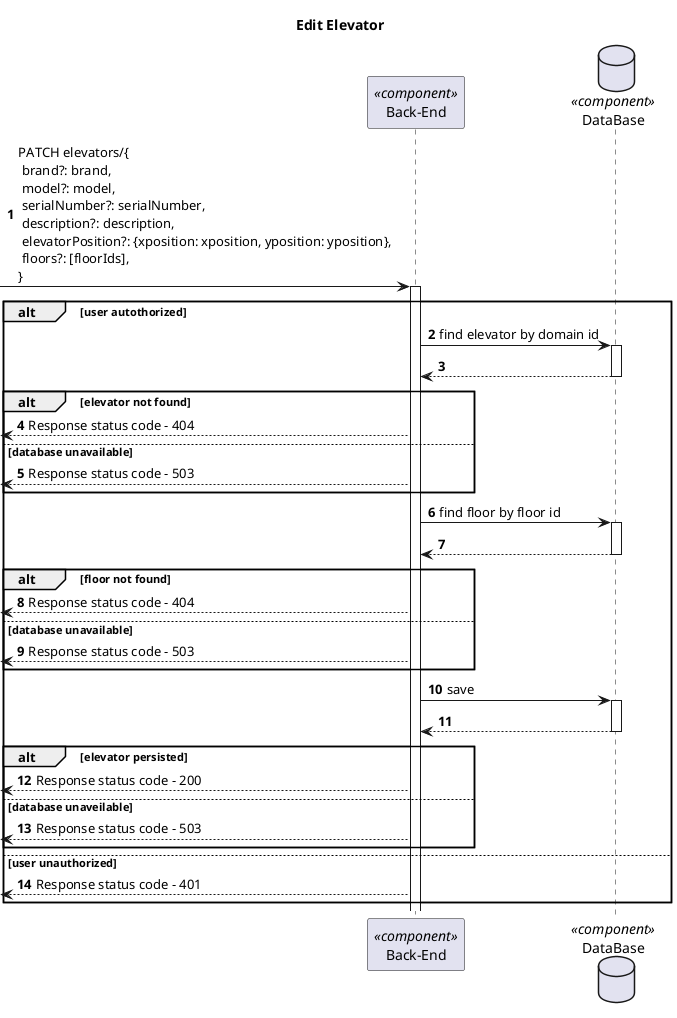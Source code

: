 @startuml Process View - Level 3

autonumber
skinparam packageStyle rect

title Edit Elevator

participant "Back-End" as BE <<component>>
database "DataBase" as DB <<component>>

-> BE: PATCH elevators/{\n brand?: brand, \n model?: model,\n serialNumber?: serialNumber,\n description?: description,\n elevatorPosition?: {xposition: xposition, yposition: yposition},\n floors?: [floorIds],\n}

alt user autothorized

'Find by Domain ID'

activate BE

BE -> DB: find elevator by domain id

activate DB

DB --> BE:

deactivate DB

alt elevator not found

  <-- BE: Response status code - 404

else database unavailable

  <-- BE: Response status code - 503

end

'Find by Floor ID'

activate BE

BE -> DB: find floor by floor id

activate DB

DB --> BE:

deactivate DB

alt floor not found

  <-- BE: Response status code - 404

else database unavailable

  <-- BE: Response status code - 503

end




activate BE

BE -> DB: save

activate DB

DB --> BE:

deactivate DB

alt elevator persisted

  <-- BE: Response status code - 200

else database unaveilable

  <-- BE: Response status code - 503

end

else user unauthorized

  <-- BE: Response status code - 401

end

@enduml
